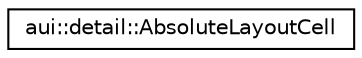 digraph "Graphical Class Hierarchy"
{
 // LATEX_PDF_SIZE
  edge [fontname="Helvetica",fontsize="10",labelfontname="Helvetica",labelfontsize="10"];
  node [fontname="Helvetica",fontsize="10",shape=record];
  rankdir="LR";
  Node0 [label="aui::detail::AbsoluteLayoutCell",height=0.2,width=0.4,color="black", fillcolor="white", style="filled",URL="$structaui_1_1detail_1_1AbsoluteLayoutCell.html",tooltip=" "];
}
